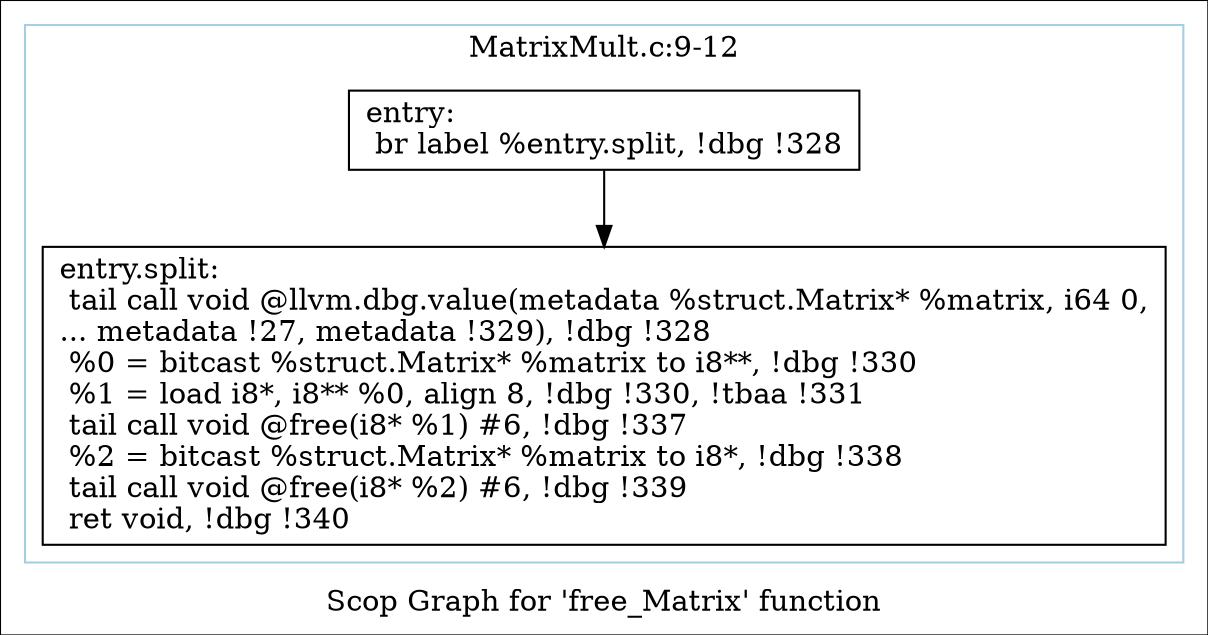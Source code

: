 digraph "Scop Graph for 'free_Matrix' function" {
	label="Scop Graph for 'free_Matrix' function";

	Node0x9aede20 [shape=record,label="{entry:\l  br label %entry.split, !dbg !328\l}"];
	Node0x9aede20 -> Node0x9af1f00;
	Node0x9af1f00 [shape=record,label="{entry.split:                                      \l  tail call void @llvm.dbg.value(metadata %struct.Matrix* %matrix, i64 0,\l... metadata !27, metadata !329), !dbg !328\l  %0 = bitcast %struct.Matrix* %matrix to i8**, !dbg !330\l  %1 = load i8*, i8** %0, align 8, !dbg !330, !tbaa !331\l  tail call void @free(i8* %1) #6, !dbg !337\l  %2 = bitcast %struct.Matrix* %matrix to i8*, !dbg !338\l  tail call void @free(i8* %2) #6, !dbg !339\l  ret void, !dbg !340\l}"];
	colorscheme = "paired12"
        subgraph cluster_0x9b723d0 {
          label = "MatrixMult.c:9-12
";
          style = solid;
          color = 1
          Node0x9aede20;
          Node0x9af1f00;
        }
}
